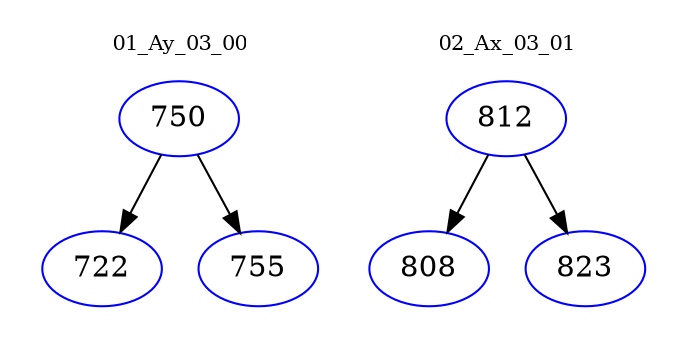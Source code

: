 digraph{
subgraph cluster_0 {
color = white
label = "01_Ay_03_00";
fontsize=10;
T0_750 [label="750", color="blue"]
T0_750 -> T0_722 [color="black"]
T0_722 [label="722", color="blue"]
T0_750 -> T0_755 [color="black"]
T0_755 [label="755", color="blue"]
}
subgraph cluster_1 {
color = white
label = "02_Ax_03_01";
fontsize=10;
T1_812 [label="812", color="blue"]
T1_812 -> T1_808 [color="black"]
T1_808 [label="808", color="blue"]
T1_812 -> T1_823 [color="black"]
T1_823 [label="823", color="blue"]
}
}
